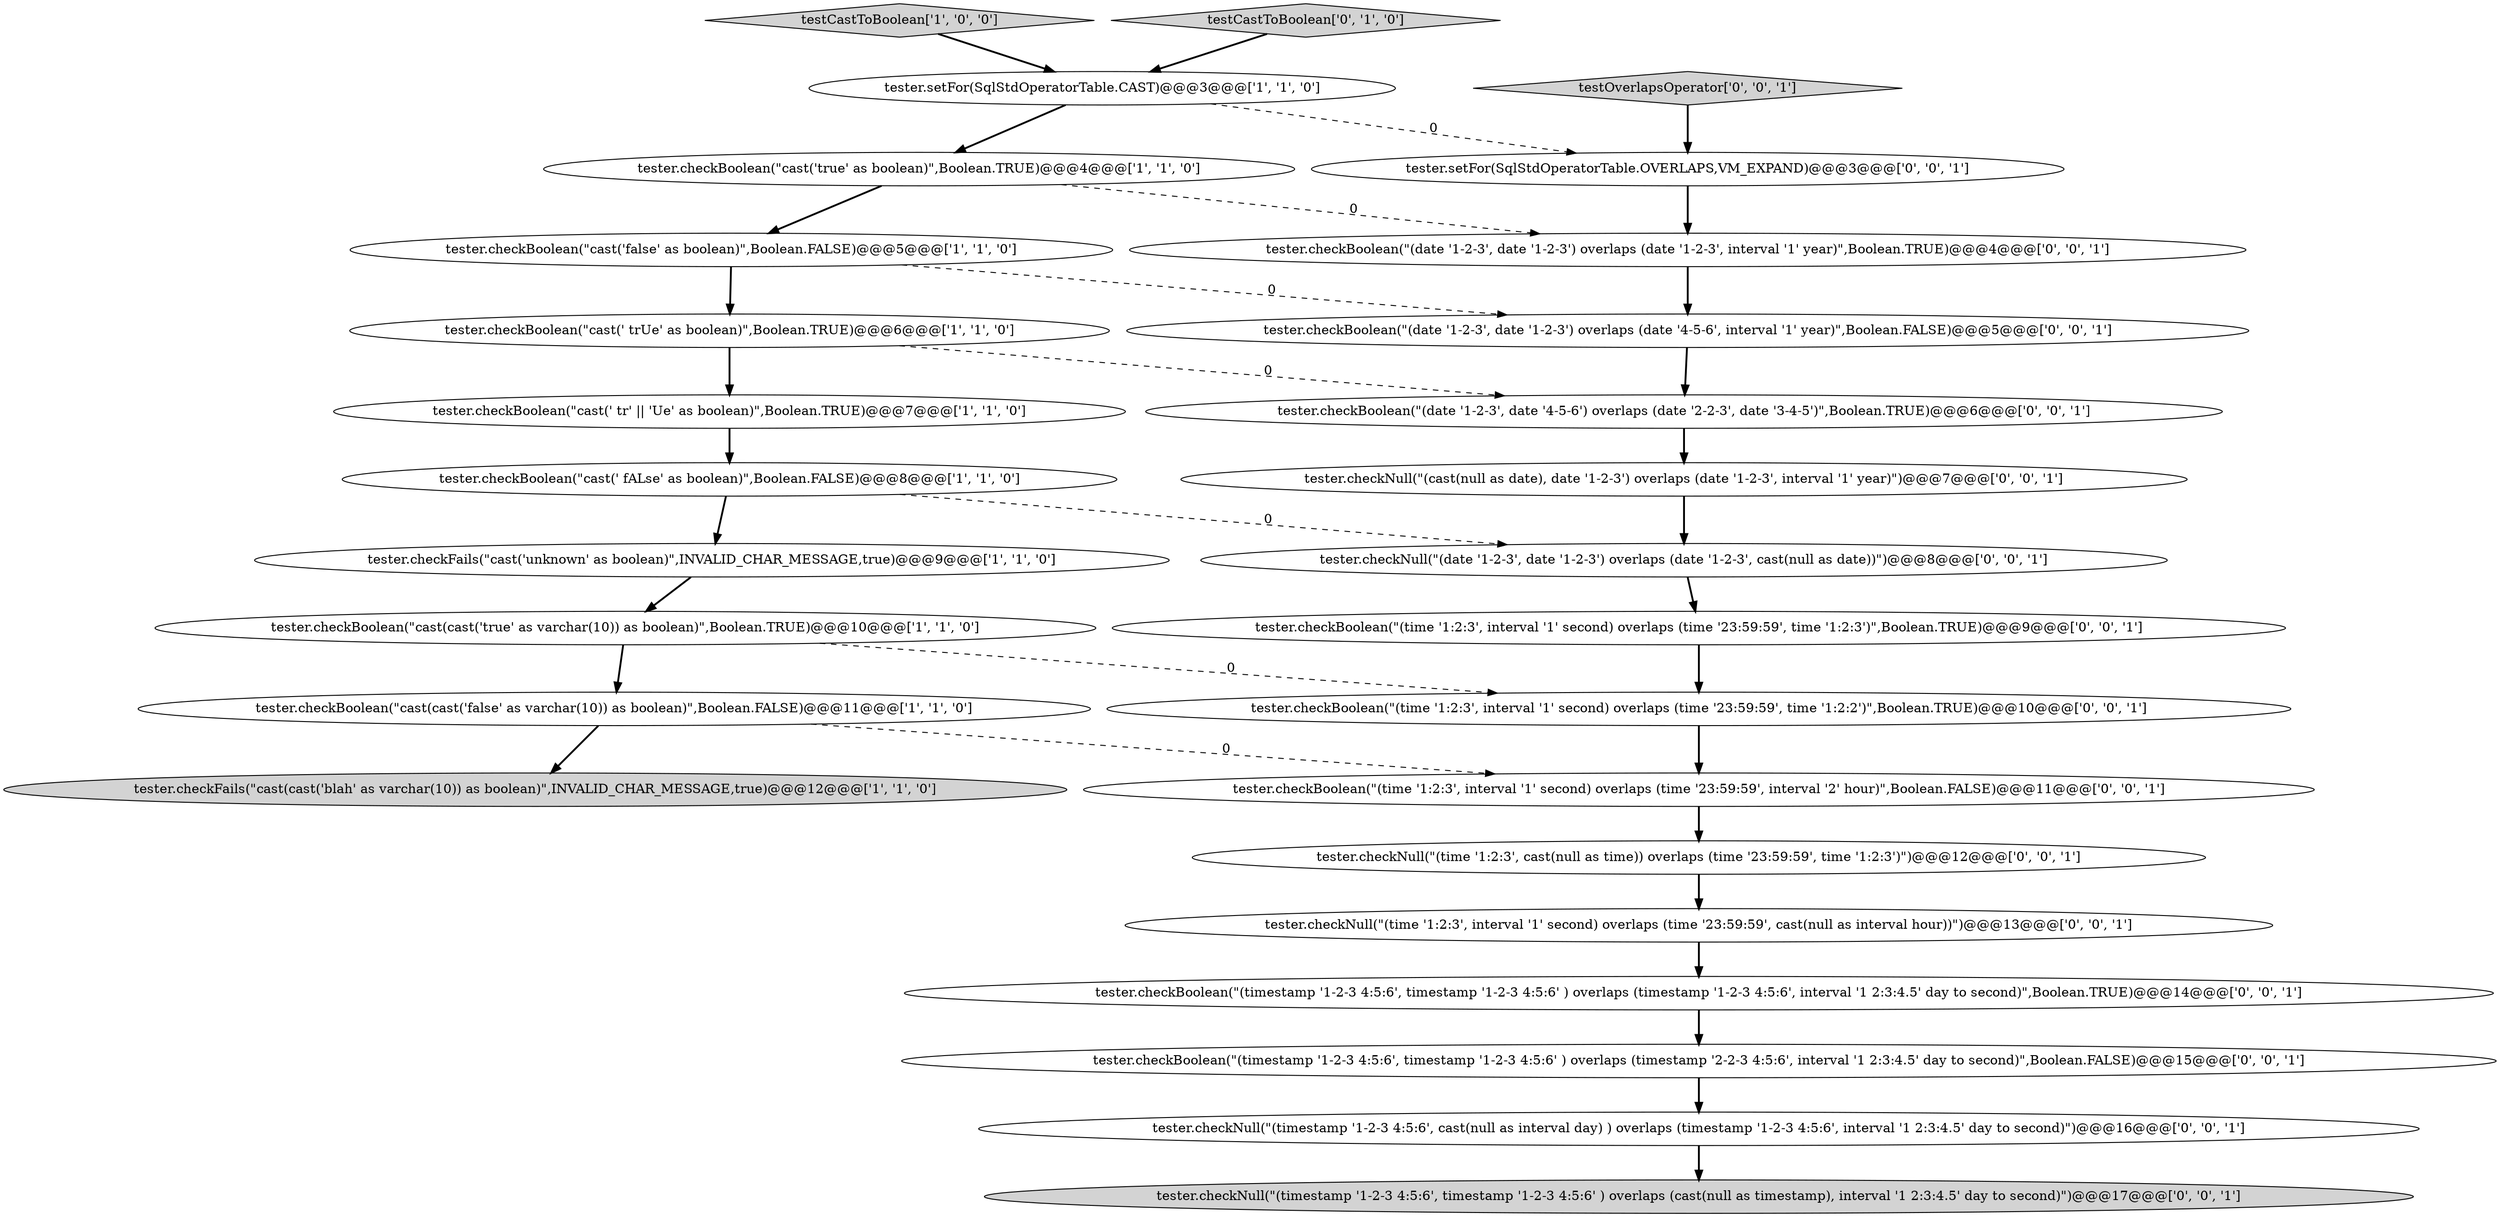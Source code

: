 digraph {
8 [style = filled, label = "testCastToBoolean['1', '0', '0']", fillcolor = lightgray, shape = diamond image = "AAA0AAABBB1BBB"];
25 [style = filled, label = "tester.checkNull(\"(timestamp '1-2-3 4:5:6', timestamp '1-2-3 4:5:6' ) overlaps (cast(null as timestamp), interval '1 2:3:4.5' day to second)\")@@@17@@@['0', '0', '1']", fillcolor = lightgray, shape = ellipse image = "AAA0AAABBB3BBB"];
26 [style = filled, label = "tester.checkNull(\"(time '1:2:3', cast(null as time)) overlaps (time '23:59:59', time '1:2:3')\")@@@12@@@['0', '0', '1']", fillcolor = white, shape = ellipse image = "AAA0AAABBB3BBB"];
9 [style = filled, label = "tester.checkBoolean(\"cast(' tr' || 'Ue' as boolean)\",Boolean.TRUE)@@@7@@@['1', '1', '0']", fillcolor = white, shape = ellipse image = "AAA0AAABBB1BBB"];
10 [style = filled, label = "tester.checkBoolean(\"cast(cast('true' as varchar(10)) as boolean)\",Boolean.TRUE)@@@10@@@['1', '1', '0']", fillcolor = white, shape = ellipse image = "AAA0AAABBB1BBB"];
2 [style = filled, label = "tester.checkBoolean(\"cast(' fALse' as boolean)\",Boolean.FALSE)@@@8@@@['1', '1', '0']", fillcolor = white, shape = ellipse image = "AAA0AAABBB1BBB"];
0 [style = filled, label = "tester.checkFails(\"cast(cast('blah' as varchar(10)) as boolean)\",INVALID_CHAR_MESSAGE,true)@@@12@@@['1', '1', '0']", fillcolor = lightgray, shape = ellipse image = "AAA0AAABBB1BBB"];
11 [style = filled, label = "testCastToBoolean['0', '1', '0']", fillcolor = lightgray, shape = diamond image = "AAA0AAABBB2BBB"];
20 [style = filled, label = "tester.checkBoolean(\"(timestamp '1-2-3 4:5:6', timestamp '1-2-3 4:5:6' ) overlaps (timestamp '1-2-3 4:5:6', interval '1 2:3:4.5' day to second)\",Boolean.TRUE)@@@14@@@['0', '0', '1']", fillcolor = white, shape = ellipse image = "AAA0AAABBB3BBB"];
4 [style = filled, label = "tester.checkBoolean(\"cast('false' as boolean)\",Boolean.FALSE)@@@5@@@['1', '1', '0']", fillcolor = white, shape = ellipse image = "AAA0AAABBB1BBB"];
5 [style = filled, label = "tester.checkBoolean(\"cast('true' as boolean)\",Boolean.TRUE)@@@4@@@['1', '1', '0']", fillcolor = white, shape = ellipse image = "AAA0AAABBB1BBB"];
3 [style = filled, label = "tester.checkBoolean(\"cast(' trUe' as boolean)\",Boolean.TRUE)@@@6@@@['1', '1', '0']", fillcolor = white, shape = ellipse image = "AAA0AAABBB1BBB"];
22 [style = filled, label = "tester.checkBoolean(\"(time '1:2:3', interval '1' second) overlaps (time '23:59:59', interval '2' hour)\",Boolean.FALSE)@@@11@@@['0', '0', '1']", fillcolor = white, shape = ellipse image = "AAA0AAABBB3BBB"];
1 [style = filled, label = "tester.setFor(SqlStdOperatorTable.CAST)@@@3@@@['1', '1', '0']", fillcolor = white, shape = ellipse image = "AAA0AAABBB1BBB"];
18 [style = filled, label = "tester.checkBoolean(\"(time '1:2:3', interval '1' second) overlaps (time '23:59:59', time '1:2:3')\",Boolean.TRUE)@@@9@@@['0', '0', '1']", fillcolor = white, shape = ellipse image = "AAA0AAABBB3BBB"];
24 [style = filled, label = "tester.checkBoolean(\"(timestamp '1-2-3 4:5:6', timestamp '1-2-3 4:5:6' ) overlaps (timestamp '2-2-3 4:5:6', interval '1 2:3:4.5' day to second)\",Boolean.FALSE)@@@15@@@['0', '0', '1']", fillcolor = white, shape = ellipse image = "AAA0AAABBB3BBB"];
21 [style = filled, label = "tester.checkNull(\"(timestamp '1-2-3 4:5:6', cast(null as interval day) ) overlaps (timestamp '1-2-3 4:5:6', interval '1 2:3:4.5' day to second)\")@@@16@@@['0', '0', '1']", fillcolor = white, shape = ellipse image = "AAA0AAABBB3BBB"];
17 [style = filled, label = "tester.checkNull(\"(time '1:2:3', interval '1' second) overlaps (time '23:59:59', cast(null as interval hour))\")@@@13@@@['0', '0', '1']", fillcolor = white, shape = ellipse image = "AAA0AAABBB3BBB"];
13 [style = filled, label = "tester.checkBoolean(\"(time '1:2:3', interval '1' second) overlaps (time '23:59:59', time '1:2:2')\",Boolean.TRUE)@@@10@@@['0', '0', '1']", fillcolor = white, shape = ellipse image = "AAA0AAABBB3BBB"];
6 [style = filled, label = "tester.checkBoolean(\"cast(cast('false' as varchar(10)) as boolean)\",Boolean.FALSE)@@@11@@@['1', '1', '0']", fillcolor = white, shape = ellipse image = "AAA0AAABBB1BBB"];
12 [style = filled, label = "tester.checkNull(\"(date '1-2-3', date '1-2-3') overlaps (date '1-2-3', cast(null as date))\")@@@8@@@['0', '0', '1']", fillcolor = white, shape = ellipse image = "AAA0AAABBB3BBB"];
14 [style = filled, label = "tester.setFor(SqlStdOperatorTable.OVERLAPS,VM_EXPAND)@@@3@@@['0', '0', '1']", fillcolor = white, shape = ellipse image = "AAA0AAABBB3BBB"];
19 [style = filled, label = "tester.checkBoolean(\"(date '1-2-3', date '4-5-6') overlaps (date '2-2-3', date '3-4-5')\",Boolean.TRUE)@@@6@@@['0', '0', '1']", fillcolor = white, shape = ellipse image = "AAA0AAABBB3BBB"];
16 [style = filled, label = "tester.checkNull(\"(cast(null as date), date '1-2-3') overlaps (date '1-2-3', interval '1' year)\")@@@7@@@['0', '0', '1']", fillcolor = white, shape = ellipse image = "AAA0AAABBB3BBB"];
23 [style = filled, label = "testOverlapsOperator['0', '0', '1']", fillcolor = lightgray, shape = diamond image = "AAA0AAABBB3BBB"];
27 [style = filled, label = "tester.checkBoolean(\"(date '1-2-3', date '1-2-3') overlaps (date '4-5-6', interval '1' year)\",Boolean.FALSE)@@@5@@@['0', '0', '1']", fillcolor = white, shape = ellipse image = "AAA0AAABBB3BBB"];
15 [style = filled, label = "tester.checkBoolean(\"(date '1-2-3', date '1-2-3') overlaps (date '1-2-3', interval '1' year)\",Boolean.TRUE)@@@4@@@['0', '0', '1']", fillcolor = white, shape = ellipse image = "AAA0AAABBB3BBB"];
7 [style = filled, label = "tester.checkFails(\"cast('unknown' as boolean)\",INVALID_CHAR_MESSAGE,true)@@@9@@@['1', '1', '0']", fillcolor = white, shape = ellipse image = "AAA0AAABBB1BBB"];
1->5 [style = bold, label=""];
22->26 [style = bold, label=""];
4->3 [style = bold, label=""];
26->17 [style = bold, label=""];
1->14 [style = dashed, label="0"];
9->2 [style = bold, label=""];
7->10 [style = bold, label=""];
11->1 [style = bold, label=""];
4->27 [style = dashed, label="0"];
6->0 [style = bold, label=""];
21->25 [style = bold, label=""];
10->13 [style = dashed, label="0"];
10->6 [style = bold, label=""];
6->22 [style = dashed, label="0"];
19->16 [style = bold, label=""];
3->19 [style = dashed, label="0"];
23->14 [style = bold, label=""];
3->9 [style = bold, label=""];
8->1 [style = bold, label=""];
2->12 [style = dashed, label="0"];
24->21 [style = bold, label=""];
5->4 [style = bold, label=""];
12->18 [style = bold, label=""];
18->13 [style = bold, label=""];
14->15 [style = bold, label=""];
27->19 [style = bold, label=""];
13->22 [style = bold, label=""];
2->7 [style = bold, label=""];
20->24 [style = bold, label=""];
5->15 [style = dashed, label="0"];
15->27 [style = bold, label=""];
16->12 [style = bold, label=""];
17->20 [style = bold, label=""];
}
